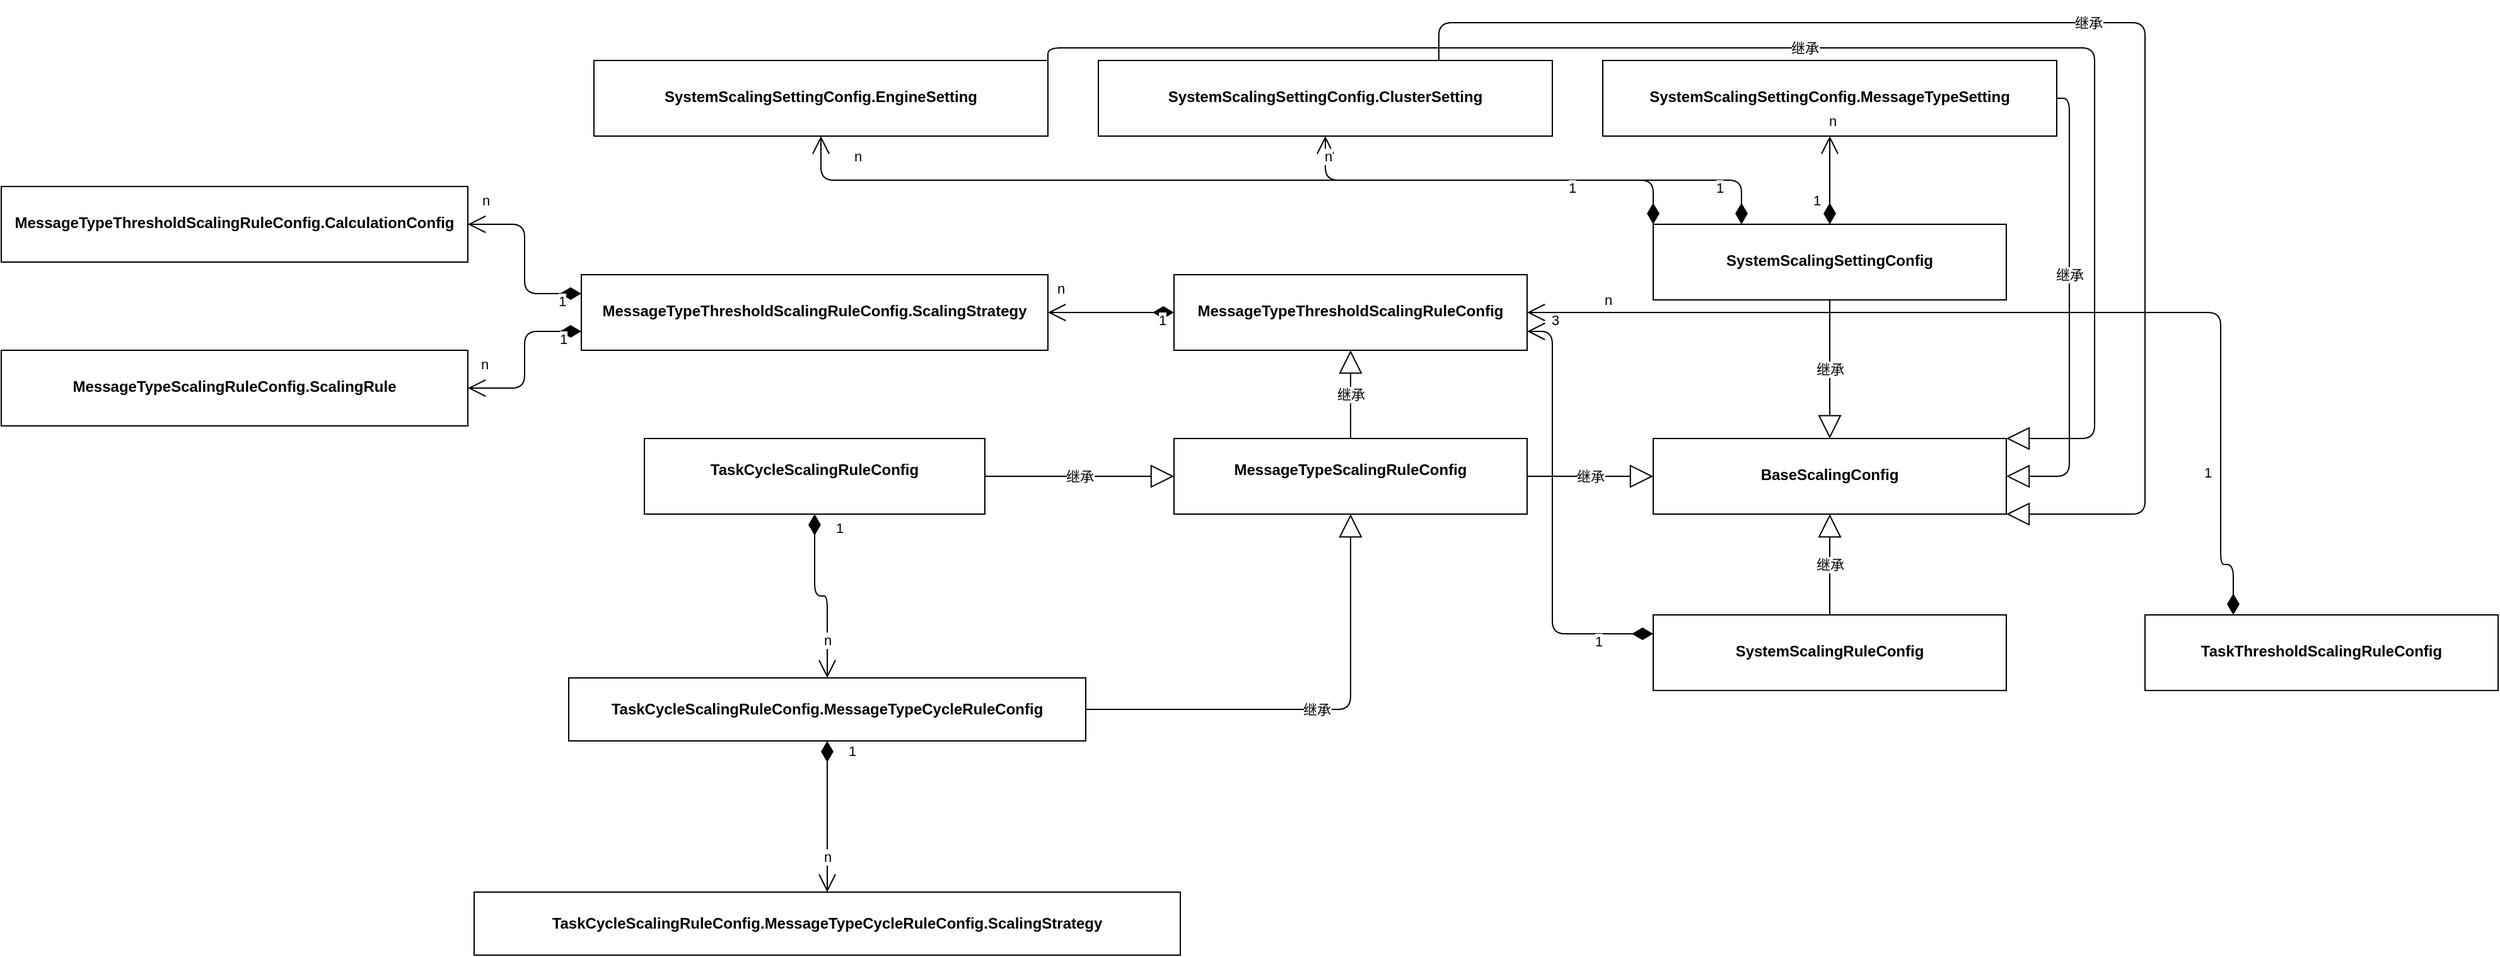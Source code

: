 <mxfile version="14.8.5" type="github">
  <diagram name="Page-1" id="c4acf3e9-155e-7222-9cf6-157b1a14988f">
    <mxGraphModel dx="1638" dy="1638" grid="1" gridSize="10" guides="1" tooltips="1" connect="1" arrows="1" fold="1" page="1" pageScale="1" pageWidth="850" pageHeight="1100" background="none" math="0" shadow="0">
      <root>
        <mxCell id="0" />
        <mxCell id="1" parent="0" />
        <mxCell id="tguButMhcNonGKpPtIbg-1" value="&lt;p style=&quot;margin: 0px ; margin-top: 4px ; text-align: center&quot;&gt;&lt;br&gt;&lt;b&gt;TaskCycleScalingRuleConfig&lt;/b&gt;&lt;/p&gt;" style="verticalAlign=top;align=left;overflow=fill;fontSize=12;fontFamily=Helvetica;html=1;" vertex="1" parent="1">
          <mxGeometry x="230" y="230" width="270" height="60" as="geometry" />
        </mxCell>
        <mxCell id="tguButMhcNonGKpPtIbg-2" value="&lt;p style=&quot;margin: 0px ; margin-top: 4px ; text-align: center&quot;&gt;&lt;br&gt;&lt;b&gt;TaskCycleScalingRuleConfig.&lt;/b&gt;&lt;b&gt;MessageTypeCycleRuleConfig&lt;/b&gt;&lt;/p&gt;" style="verticalAlign=top;align=left;overflow=fill;fontSize=12;fontFamily=Helvetica;html=1;" vertex="1" parent="1">
          <mxGeometry x="170" y="420" width="410" height="50" as="geometry" />
        </mxCell>
        <mxCell id="tguButMhcNonGKpPtIbg-4" value="1" style="endArrow=open;html=1;endSize=12;startArrow=diamondThin;startSize=14;startFill=1;edgeStyle=orthogonalEdgeStyle;align=left;verticalAlign=bottom;exitX=0.5;exitY=1;exitDx=0;exitDy=0;entryX=0.5;entryY=0;entryDx=0;entryDy=0;" edge="1" parent="1" source="tguButMhcNonGKpPtIbg-1" target="tguButMhcNonGKpPtIbg-2">
          <mxGeometry x="-0.714" y="15" relative="1" as="geometry">
            <mxPoint x="170" y="540" as="sourcePoint" />
            <mxPoint x="330" y="540" as="targetPoint" />
            <mxPoint as="offset" />
          </mxGeometry>
        </mxCell>
        <mxCell id="tguButMhcNonGKpPtIbg-6" value="n" style="edgeLabel;html=1;align=center;verticalAlign=middle;resizable=0;points=[];" vertex="1" connectable="0" parent="tguButMhcNonGKpPtIbg-4">
          <mxGeometry x="0.829" y="-1" relative="1" as="geometry">
            <mxPoint x="1" y="-18" as="offset" />
          </mxGeometry>
        </mxCell>
        <mxCell id="tguButMhcNonGKpPtIbg-7" value="&lt;p style=&quot;margin: 0px ; margin-top: 4px ; text-align: center&quot;&gt;&lt;br&gt;&lt;b&gt;MessageTypeScalingRuleConfig&lt;/b&gt;&lt;br&gt;&lt;/p&gt;" style="verticalAlign=top;align=left;overflow=fill;fontSize=12;fontFamily=Helvetica;html=1;" vertex="1" parent="1">
          <mxGeometry x="650" y="230" width="280" height="60" as="geometry" />
        </mxCell>
        <mxCell id="tguButMhcNonGKpPtIbg-8" value="继承" style="endArrow=block;endSize=16;endFill=0;html=1;entryX=0;entryY=0.5;entryDx=0;entryDy=0;exitX=1;exitY=0.5;exitDx=0;exitDy=0;" edge="1" parent="1" source="tguButMhcNonGKpPtIbg-1" target="tguButMhcNonGKpPtIbg-7">
          <mxGeometry width="160" relative="1" as="geometry">
            <mxPoint x="290" y="520" as="sourcePoint" />
            <mxPoint x="450" y="520" as="targetPoint" />
          </mxGeometry>
        </mxCell>
        <mxCell id="tguButMhcNonGKpPtIbg-9" value="&lt;p style=&quot;margin: 0px ; margin-top: 4px ; text-align: center&quot;&gt;&lt;br&gt;&lt;/p&gt;&lt;p style=&quot;margin: 0px ; margin-top: 4px ; text-align: center&quot;&gt;BaseScalingConfig&lt;br&gt;&lt;/p&gt;" style="verticalAlign=middle;align=left;overflow=fill;fontSize=12;fontFamily=Helvetica;html=1;fontStyle=1" vertex="1" parent="1">
          <mxGeometry x="1030" y="230" width="280" height="60" as="geometry" />
        </mxCell>
        <mxCell id="tguButMhcNonGKpPtIbg-10" value="继承" style="endArrow=block;endSize=16;endFill=0;html=1;entryX=0;entryY=0.5;entryDx=0;entryDy=0;exitX=1;exitY=0.5;exitDx=0;exitDy=0;" edge="1" parent="1" source="tguButMhcNonGKpPtIbg-7" target="tguButMhcNonGKpPtIbg-9">
          <mxGeometry width="160" relative="1" as="geometry">
            <mxPoint x="510" y="270" as="sourcePoint" />
            <mxPoint x="660" y="270" as="targetPoint" />
          </mxGeometry>
        </mxCell>
        <mxCell id="tguButMhcNonGKpPtIbg-11" value="&lt;p style=&quot;margin: 0px ; margin-top: 4px ; text-align: center&quot;&gt;&lt;br&gt;&lt;b&gt;TaskCycleScalingRuleConfig.&lt;/b&gt;&lt;b&gt;MessageTypeCycleRuleConfig.&lt;/b&gt;&lt;b&gt;ScalingStrategy&lt;/b&gt;&lt;/p&gt;" style="verticalAlign=top;align=left;overflow=fill;fontSize=12;fontFamily=Helvetica;html=1;" vertex="1" parent="1">
          <mxGeometry x="95" y="590" width="560" height="50" as="geometry" />
        </mxCell>
        <mxCell id="tguButMhcNonGKpPtIbg-14" value="1" style="endArrow=open;html=1;endSize=12;startArrow=diamondThin;startSize=14;startFill=1;edgeStyle=orthogonalEdgeStyle;align=left;verticalAlign=bottom;exitX=0.5;exitY=1;exitDx=0;exitDy=0;entryX=0.5;entryY=0;entryDx=0;entryDy=0;" edge="1" parent="1" source="tguButMhcNonGKpPtIbg-2" target="tguButMhcNonGKpPtIbg-11">
          <mxGeometry x="-0.714" y="15" relative="1" as="geometry">
            <mxPoint x="700" y="350" as="sourcePoint" />
            <mxPoint x="710" y="480" as="targetPoint" />
            <mxPoint as="offset" />
          </mxGeometry>
        </mxCell>
        <mxCell id="tguButMhcNonGKpPtIbg-15" value="n" style="edgeLabel;html=1;align=center;verticalAlign=middle;resizable=0;points=[];" vertex="1" connectable="0" parent="tguButMhcNonGKpPtIbg-14">
          <mxGeometry x="0.829" y="-1" relative="1" as="geometry">
            <mxPoint x="1" y="-18" as="offset" />
          </mxGeometry>
        </mxCell>
        <mxCell id="tguButMhcNonGKpPtIbg-16" value="&lt;p style=&quot;margin: 0px ; margin-top: 4px ; text-align: center&quot;&gt;&lt;br&gt;&lt;/p&gt;&lt;p style=&quot;margin: 0px ; margin-top: 4px ; text-align: center&quot;&gt;SystemScalingSettingConfig&lt;br&gt;&lt;/p&gt;" style="verticalAlign=middle;align=left;overflow=fill;fontSize=12;fontFamily=Helvetica;html=1;fontStyle=1" vertex="1" parent="1">
          <mxGeometry x="1030" y="60" width="280" height="60" as="geometry" />
        </mxCell>
        <mxCell id="tguButMhcNonGKpPtIbg-17" value="继承" style="endArrow=block;endSize=16;endFill=0;html=1;entryX=0.5;entryY=0;entryDx=0;entryDy=0;exitX=0.5;exitY=1;exitDx=0;exitDy=0;" edge="1" parent="1" source="tguButMhcNonGKpPtIbg-16" target="tguButMhcNonGKpPtIbg-9">
          <mxGeometry width="160" relative="1" as="geometry">
            <mxPoint x="940" y="270" as="sourcePoint" />
            <mxPoint x="1040" y="270" as="targetPoint" />
          </mxGeometry>
        </mxCell>
        <mxCell id="tguButMhcNonGKpPtIbg-18" value="继承" style="endArrow=block;endSize=16;endFill=0;html=1;entryX=0.5;entryY=1;entryDx=0;entryDy=0;exitX=1;exitY=0.5;exitDx=0;exitDy=0;edgeStyle=orthogonalEdgeStyle;" edge="1" parent="1" source="tguButMhcNonGKpPtIbg-2" target="tguButMhcNonGKpPtIbg-7">
          <mxGeometry width="160" relative="1" as="geometry">
            <mxPoint x="600" y="420" as="sourcePoint" />
            <mxPoint x="750" y="420" as="targetPoint" />
          </mxGeometry>
        </mxCell>
        <mxCell id="tguButMhcNonGKpPtIbg-19" value="&lt;p style=&quot;margin: 0px ; margin-top: 4px ; text-align: center&quot;&gt;&lt;br&gt;&lt;/p&gt;&lt;p style=&quot;margin: 0px ; margin-top: 4px ; text-align: center&quot;&gt;SystemScalingSettingConfig.MessageTypeSetting&lt;br&gt;&lt;/p&gt;" style="verticalAlign=middle;align=left;overflow=fill;fontSize=12;fontFamily=Helvetica;html=1;fontStyle=1" vertex="1" parent="1">
          <mxGeometry x="990" y="-70" width="360" height="60" as="geometry" />
        </mxCell>
        <mxCell id="tguButMhcNonGKpPtIbg-20" value="继承" style="endArrow=block;endSize=16;endFill=0;html=1;entryX=1;entryY=0.5;entryDx=0;entryDy=0;exitX=1;exitY=0.5;exitDx=0;exitDy=0;edgeStyle=orthogonalEdgeStyle;" edge="1" parent="1" source="tguButMhcNonGKpPtIbg-19" target="tguButMhcNonGKpPtIbg-9">
          <mxGeometry x="-0.167" width="160" relative="1" as="geometry">
            <mxPoint x="1380" y="-25" as="sourcePoint" />
            <mxPoint x="1180" y="240" as="targetPoint" />
            <mxPoint as="offset" />
          </mxGeometry>
        </mxCell>
        <mxCell id="tguButMhcNonGKpPtIbg-21" value="1" style="endArrow=open;html=1;endSize=12;startArrow=diamondThin;startSize=14;startFill=1;edgeStyle=orthogonalEdgeStyle;align=left;verticalAlign=bottom;exitX=0.5;exitY=0;exitDx=0;exitDy=0;entryX=0.5;entryY=1;entryDx=0;entryDy=0;" edge="1" parent="1" source="tguButMhcNonGKpPtIbg-16" target="tguButMhcNonGKpPtIbg-19">
          <mxGeometry x="-0.714" y="15" relative="1" as="geometry">
            <mxPoint x="680" y="-10" as="sourcePoint" />
            <mxPoint x="690" y="120" as="targetPoint" />
            <mxPoint as="offset" />
          </mxGeometry>
        </mxCell>
        <mxCell id="tguButMhcNonGKpPtIbg-22" value="n" style="edgeLabel;html=1;align=center;verticalAlign=middle;resizable=0;points=[];" vertex="1" connectable="0" parent="tguButMhcNonGKpPtIbg-21">
          <mxGeometry x="0.829" y="-1" relative="1" as="geometry">
            <mxPoint x="1" y="-18" as="offset" />
          </mxGeometry>
        </mxCell>
        <mxCell id="tguButMhcNonGKpPtIbg-23" value="&lt;p style=&quot;margin: 0px ; margin-top: 4px ; text-align: center&quot;&gt;&lt;br&gt;&lt;/p&gt;&lt;p style=&quot;margin: 0px ; margin-top: 4px ; text-align: center&quot;&gt;SystemScalingSettingConfig.ClusterSetting&lt;br&gt;&lt;/p&gt;" style="verticalAlign=middle;align=left;overflow=fill;fontSize=12;fontFamily=Helvetica;html=1;fontStyle=1" vertex="1" parent="1">
          <mxGeometry x="590" y="-70" width="360" height="60" as="geometry" />
        </mxCell>
        <mxCell id="tguButMhcNonGKpPtIbg-24" value="1" style="endArrow=open;html=1;endSize=12;startArrow=diamondThin;startSize=14;startFill=1;edgeStyle=orthogonalEdgeStyle;align=left;verticalAlign=bottom;exitX=0.25;exitY=0;exitDx=0;exitDy=0;entryX=0.5;entryY=1;entryDx=0;entryDy=0;" edge="1" parent="1" source="tguButMhcNonGKpPtIbg-16" target="tguButMhcNonGKpPtIbg-23">
          <mxGeometry x="-0.714" y="15" relative="1" as="geometry">
            <mxPoint x="1180" y="70" as="sourcePoint" />
            <mxPoint x="1180" as="targetPoint" />
            <mxPoint as="offset" />
          </mxGeometry>
        </mxCell>
        <mxCell id="tguButMhcNonGKpPtIbg-25" value="n" style="edgeLabel;html=1;align=center;verticalAlign=middle;resizable=0;points=[];" vertex="1" connectable="0" parent="tguButMhcNonGKpPtIbg-24">
          <mxGeometry x="0.829" y="-1" relative="1" as="geometry">
            <mxPoint x="1" y="-18" as="offset" />
          </mxGeometry>
        </mxCell>
        <mxCell id="tguButMhcNonGKpPtIbg-26" value="&lt;p style=&quot;margin: 0px ; margin-top: 4px ; text-align: center&quot;&gt;&lt;br&gt;&lt;/p&gt;&lt;p style=&quot;margin: 0px ; margin-top: 4px ; text-align: center&quot;&gt;SystemScalingSettingConfig.EngineSetting&lt;br&gt;&lt;/p&gt;" style="verticalAlign=middle;align=left;overflow=fill;fontSize=12;fontFamily=Helvetica;html=1;fontStyle=1" vertex="1" parent="1">
          <mxGeometry x="190" y="-70" width="360" height="60" as="geometry" />
        </mxCell>
        <mxCell id="tguButMhcNonGKpPtIbg-27" value="1" style="endArrow=open;html=1;endSize=12;startArrow=diamondThin;startSize=14;startFill=1;edgeStyle=orthogonalEdgeStyle;align=left;verticalAlign=bottom;exitX=0;exitY=0;exitDx=0;exitDy=0;entryX=0.5;entryY=1;entryDx=0;entryDy=0;" edge="1" parent="1" source="tguButMhcNonGKpPtIbg-16" target="tguButMhcNonGKpPtIbg-26">
          <mxGeometry x="-0.714" y="15" relative="1" as="geometry">
            <mxPoint x="1110" y="70" as="sourcePoint" />
            <mxPoint x="780" as="targetPoint" />
            <mxPoint as="offset" />
          </mxGeometry>
        </mxCell>
        <mxCell id="tguButMhcNonGKpPtIbg-28" value="n" style="edgeLabel;html=1;align=center;verticalAlign=middle;resizable=0;points=[];" vertex="1" connectable="0" parent="tguButMhcNonGKpPtIbg-27">
          <mxGeometry x="0.829" y="-1" relative="1" as="geometry">
            <mxPoint x="1" y="-18" as="offset" />
          </mxGeometry>
        </mxCell>
        <mxCell id="tguButMhcNonGKpPtIbg-29" value="继承" style="endArrow=block;endSize=16;endFill=0;html=1;entryX=1;entryY=1;entryDx=0;entryDy=0;exitX=0.75;exitY=0;exitDx=0;exitDy=0;edgeStyle=orthogonalEdgeStyle;" edge="1" parent="1" source="tguButMhcNonGKpPtIbg-23" target="tguButMhcNonGKpPtIbg-9">
          <mxGeometry width="160" relative="1" as="geometry">
            <mxPoint x="1360" y="-30" as="sourcePoint" />
            <mxPoint x="1320" y="270" as="targetPoint" />
            <Array as="points">
              <mxPoint x="860" y="-100" />
              <mxPoint x="1420" y="-100" />
              <mxPoint x="1420" y="290" />
            </Array>
          </mxGeometry>
        </mxCell>
        <mxCell id="tguButMhcNonGKpPtIbg-30" value="继承" style="endArrow=block;endSize=16;endFill=0;html=1;entryX=1;entryY=0;entryDx=0;entryDy=0;edgeStyle=orthogonalEdgeStyle;exitX=1;exitY=0;exitDx=0;exitDy=0;" edge="1" parent="1" source="tguButMhcNonGKpPtIbg-26" target="tguButMhcNonGKpPtIbg-9">
          <mxGeometry width="160" relative="1" as="geometry">
            <mxPoint x="730" y="-110" as="sourcePoint" />
            <mxPoint x="1320" y="270" as="targetPoint" />
            <Array as="points">
              <mxPoint x="550" y="-80" />
              <mxPoint x="1380" y="-80" />
              <mxPoint x="1380" y="230" />
            </Array>
          </mxGeometry>
        </mxCell>
        <mxCell id="tguButMhcNonGKpPtIbg-31" value="&lt;p style=&quot;margin: 0px ; margin-top: 4px ; text-align: center&quot;&gt;&lt;br&gt;&lt;/p&gt;&lt;p style=&quot;margin: 0px ; margin-top: 4px ; text-align: center&quot;&gt;MessageTypeThresholdScalingRuleConfig&lt;br&gt;&lt;/p&gt;" style="verticalAlign=middle;align=left;overflow=fill;fontSize=12;fontFamily=Helvetica;html=1;fontStyle=1" vertex="1" parent="1">
          <mxGeometry x="650" y="100" width="280" height="60" as="geometry" />
        </mxCell>
        <mxCell id="tguButMhcNonGKpPtIbg-32" value="继承" style="endArrow=block;endSize=16;endFill=0;html=1;entryX=0.5;entryY=1;entryDx=0;entryDy=0;exitX=0.5;exitY=0;exitDx=0;exitDy=0;" edge="1" parent="1" source="tguButMhcNonGKpPtIbg-7" target="tguButMhcNonGKpPtIbg-31">
          <mxGeometry width="160" relative="1" as="geometry">
            <mxPoint x="510" y="270" as="sourcePoint" />
            <mxPoint x="660" y="270" as="targetPoint" />
          </mxGeometry>
        </mxCell>
        <mxCell id="tguButMhcNonGKpPtIbg-33" value="&lt;p style=&quot;margin: 0px ; margin-top: 4px ; text-align: center&quot;&gt;&lt;br&gt;&lt;/p&gt;&lt;p style=&quot;margin: 0px ; margin-top: 4px ; text-align: center&quot;&gt;MessageTypeThresholdScalingRuleConfig.ScalingStrategy&lt;br&gt;&lt;/p&gt;" style="verticalAlign=middle;align=left;overflow=fill;fontSize=12;fontFamily=Helvetica;html=1;fontStyle=1" vertex="1" parent="1">
          <mxGeometry x="180" y="100" width="370" height="60" as="geometry" />
        </mxCell>
        <mxCell id="tguButMhcNonGKpPtIbg-34" value="1" style="endArrow=open;html=1;endSize=12;startArrow=diamondThin;startSize=14;startFill=1;edgeStyle=orthogonalEdgeStyle;align=left;verticalAlign=bottom;exitX=0;exitY=0.5;exitDx=0;exitDy=0;entryX=1;entryY=0.5;entryDx=0;entryDy=0;" edge="1" parent="1" source="tguButMhcNonGKpPtIbg-31" target="tguButMhcNonGKpPtIbg-33">
          <mxGeometry x="-0.714" y="15" relative="1" as="geometry">
            <mxPoint x="375" y="300" as="sourcePoint" />
            <mxPoint x="385" y="430" as="targetPoint" />
            <mxPoint as="offset" />
          </mxGeometry>
        </mxCell>
        <mxCell id="tguButMhcNonGKpPtIbg-35" value="n" style="edgeLabel;html=1;align=center;verticalAlign=middle;resizable=0;points=[];" vertex="1" connectable="0" parent="tguButMhcNonGKpPtIbg-34">
          <mxGeometry x="0.829" y="-1" relative="1" as="geometry">
            <mxPoint x="1" y="-18" as="offset" />
          </mxGeometry>
        </mxCell>
        <mxCell id="tguButMhcNonGKpPtIbg-36" value="&lt;p style=&quot;margin: 0px ; margin-top: 4px ; text-align: center&quot;&gt;&lt;br&gt;&lt;/p&gt;&lt;p style=&quot;margin: 0px ; margin-top: 4px ; text-align: center&quot;&gt;MessageTypeThresholdScalingRuleConfig.CalculationConfig&lt;br&gt;&lt;/p&gt;" style="verticalAlign=middle;align=left;overflow=fill;fontSize=12;fontFamily=Helvetica;html=1;fontStyle=1" vertex="1" parent="1">
          <mxGeometry x="-280" y="30" width="370" height="60" as="geometry" />
        </mxCell>
        <mxCell id="tguButMhcNonGKpPtIbg-37" value="&lt;p style=&quot;margin: 0px ; margin-top: 4px ; text-align: center&quot;&gt;&lt;br&gt;&lt;/p&gt;&lt;p style=&quot;margin: 0px ; margin-top: 4px ; text-align: center&quot;&gt;MessageTypeScalingRuleConfig.ScalingRule&lt;br&gt;&lt;/p&gt;" style="verticalAlign=middle;align=left;overflow=fill;fontSize=12;fontFamily=Helvetica;html=1;fontStyle=1" vertex="1" parent="1">
          <mxGeometry x="-280" y="160" width="370" height="60" as="geometry" />
        </mxCell>
        <mxCell id="tguButMhcNonGKpPtIbg-38" value="1" style="endArrow=open;html=1;endSize=12;startArrow=diamondThin;startSize=14;startFill=1;edgeStyle=orthogonalEdgeStyle;align=left;verticalAlign=bottom;exitX=0;exitY=0.25;exitDx=0;exitDy=0;entryX=1;entryY=0.5;entryDx=0;entryDy=0;" edge="1" parent="1" source="tguButMhcNonGKpPtIbg-33" target="tguButMhcNonGKpPtIbg-36">
          <mxGeometry x="-0.714" y="15" relative="1" as="geometry">
            <mxPoint x="660" y="140" as="sourcePoint" />
            <mxPoint x="560" y="140" as="targetPoint" />
            <mxPoint as="offset" />
          </mxGeometry>
        </mxCell>
        <mxCell id="tguButMhcNonGKpPtIbg-39" value="n" style="edgeLabel;html=1;align=center;verticalAlign=middle;resizable=0;points=[];" vertex="1" connectable="0" parent="tguButMhcNonGKpPtIbg-38">
          <mxGeometry x="0.829" y="-1" relative="1" as="geometry">
            <mxPoint x="1" y="-18" as="offset" />
          </mxGeometry>
        </mxCell>
        <mxCell id="tguButMhcNonGKpPtIbg-40" value="1" style="endArrow=open;html=1;endSize=12;startArrow=diamondThin;startSize=14;startFill=1;edgeStyle=orthogonalEdgeStyle;align=left;verticalAlign=bottom;exitX=0;exitY=0.75;exitDx=0;exitDy=0;entryX=1;entryY=0.5;entryDx=0;entryDy=0;" edge="1" parent="1" source="tguButMhcNonGKpPtIbg-33" target="tguButMhcNonGKpPtIbg-37">
          <mxGeometry x="-0.714" y="15" relative="1" as="geometry">
            <mxPoint x="190" y="140" as="sourcePoint" />
            <mxPoint x="100" y="70" as="targetPoint" />
            <mxPoint as="offset" />
          </mxGeometry>
        </mxCell>
        <mxCell id="tguButMhcNonGKpPtIbg-41" value="n" style="edgeLabel;html=1;align=center;verticalAlign=middle;resizable=0;points=[];" vertex="1" connectable="0" parent="tguButMhcNonGKpPtIbg-40">
          <mxGeometry x="0.829" y="-1" relative="1" as="geometry">
            <mxPoint x="1" y="-18" as="offset" />
          </mxGeometry>
        </mxCell>
        <mxCell id="tguButMhcNonGKpPtIbg-42" value="&lt;p style=&quot;margin: 0px ; margin-top: 4px ; text-align: center&quot;&gt;&lt;br&gt;&lt;/p&gt;&lt;p style=&quot;margin: 0px ; margin-top: 4px ; text-align: center&quot;&gt;SystemScalingRuleConfig&lt;br&gt;&lt;/p&gt;" style="verticalAlign=middle;align=left;overflow=fill;fontSize=12;fontFamily=Helvetica;html=1;fontStyle=1" vertex="1" parent="1">
          <mxGeometry x="1030" y="370" width="280" height="60" as="geometry" />
        </mxCell>
        <mxCell id="tguButMhcNonGKpPtIbg-43" value="继承" style="endArrow=block;endSize=16;endFill=0;html=1;entryX=0.5;entryY=1;entryDx=0;entryDy=0;exitX=0.5;exitY=0;exitDx=0;exitDy=0;" edge="1" parent="1" source="tguButMhcNonGKpPtIbg-42" target="tguButMhcNonGKpPtIbg-9">
          <mxGeometry width="160" relative="1" as="geometry">
            <mxPoint x="940" y="270" as="sourcePoint" />
            <mxPoint x="1040" y="270" as="targetPoint" />
          </mxGeometry>
        </mxCell>
        <mxCell id="tguButMhcNonGKpPtIbg-44" value="1" style="endArrow=open;html=1;endSize=12;startArrow=diamondThin;startSize=14;startFill=1;edgeStyle=orthogonalEdgeStyle;align=left;verticalAlign=bottom;entryX=1;entryY=0.75;entryDx=0;entryDy=0;exitX=0;exitY=0.25;exitDx=0;exitDy=0;" edge="1" parent="1" source="tguButMhcNonGKpPtIbg-42" target="tguButMhcNonGKpPtIbg-31">
          <mxGeometry x="-0.714" y="15" relative="1" as="geometry">
            <mxPoint x="970" y="430" as="sourcePoint" />
            <mxPoint x="560" y="140" as="targetPoint" />
            <mxPoint as="offset" />
            <Array as="points">
              <mxPoint x="950" y="385" />
              <mxPoint x="950" y="145" />
            </Array>
          </mxGeometry>
        </mxCell>
        <mxCell id="tguButMhcNonGKpPtIbg-45" value="3" style="edgeLabel;html=1;align=center;verticalAlign=middle;resizable=0;points=[];" vertex="1" connectable="0" parent="tguButMhcNonGKpPtIbg-44">
          <mxGeometry x="0.829" y="-1" relative="1" as="geometry">
            <mxPoint x="1" y="-18" as="offset" />
          </mxGeometry>
        </mxCell>
        <mxCell id="tguButMhcNonGKpPtIbg-46" value="&lt;p style=&quot;margin: 0px ; margin-top: 4px ; text-align: center&quot;&gt;&lt;br&gt;&lt;/p&gt;&lt;p style=&quot;margin: 0px ; margin-top: 4px ; text-align: center&quot;&gt;TaskThresholdScalingRuleConfig&lt;br&gt;&lt;/p&gt;" style="verticalAlign=middle;align=left;overflow=fill;fontSize=12;fontFamily=Helvetica;html=1;fontStyle=1" vertex="1" parent="1">
          <mxGeometry x="1420" y="370" width="280" height="60" as="geometry" />
        </mxCell>
        <mxCell id="tguButMhcNonGKpPtIbg-47" value="1" style="endArrow=open;html=1;endSize=12;startArrow=diamondThin;startSize=14;startFill=1;edgeStyle=orthogonalEdgeStyle;align=left;verticalAlign=bottom;exitX=0.25;exitY=0;exitDx=0;exitDy=0;entryX=1;entryY=0.5;entryDx=0;entryDy=0;" edge="1" parent="1" source="tguButMhcNonGKpPtIbg-46" target="tguButMhcNonGKpPtIbg-31">
          <mxGeometry x="-0.714" y="15" relative="1" as="geometry">
            <mxPoint x="1070" y="360" as="sourcePoint" />
            <mxPoint x="950" y="70" as="targetPoint" />
            <mxPoint as="offset" />
            <Array as="points">
              <mxPoint x="1490" y="330" />
              <mxPoint x="1480" y="330" />
              <mxPoint x="1480" y="130" />
            </Array>
          </mxGeometry>
        </mxCell>
        <mxCell id="tguButMhcNonGKpPtIbg-48" value="n" style="edgeLabel;html=1;align=center;verticalAlign=middle;resizable=0;points=[];" vertex="1" connectable="0" parent="tguButMhcNonGKpPtIbg-47">
          <mxGeometry x="0.829" y="-1" relative="1" as="geometry">
            <mxPoint x="-5" y="-9" as="offset" />
          </mxGeometry>
        </mxCell>
      </root>
    </mxGraphModel>
  </diagram>
</mxfile>
